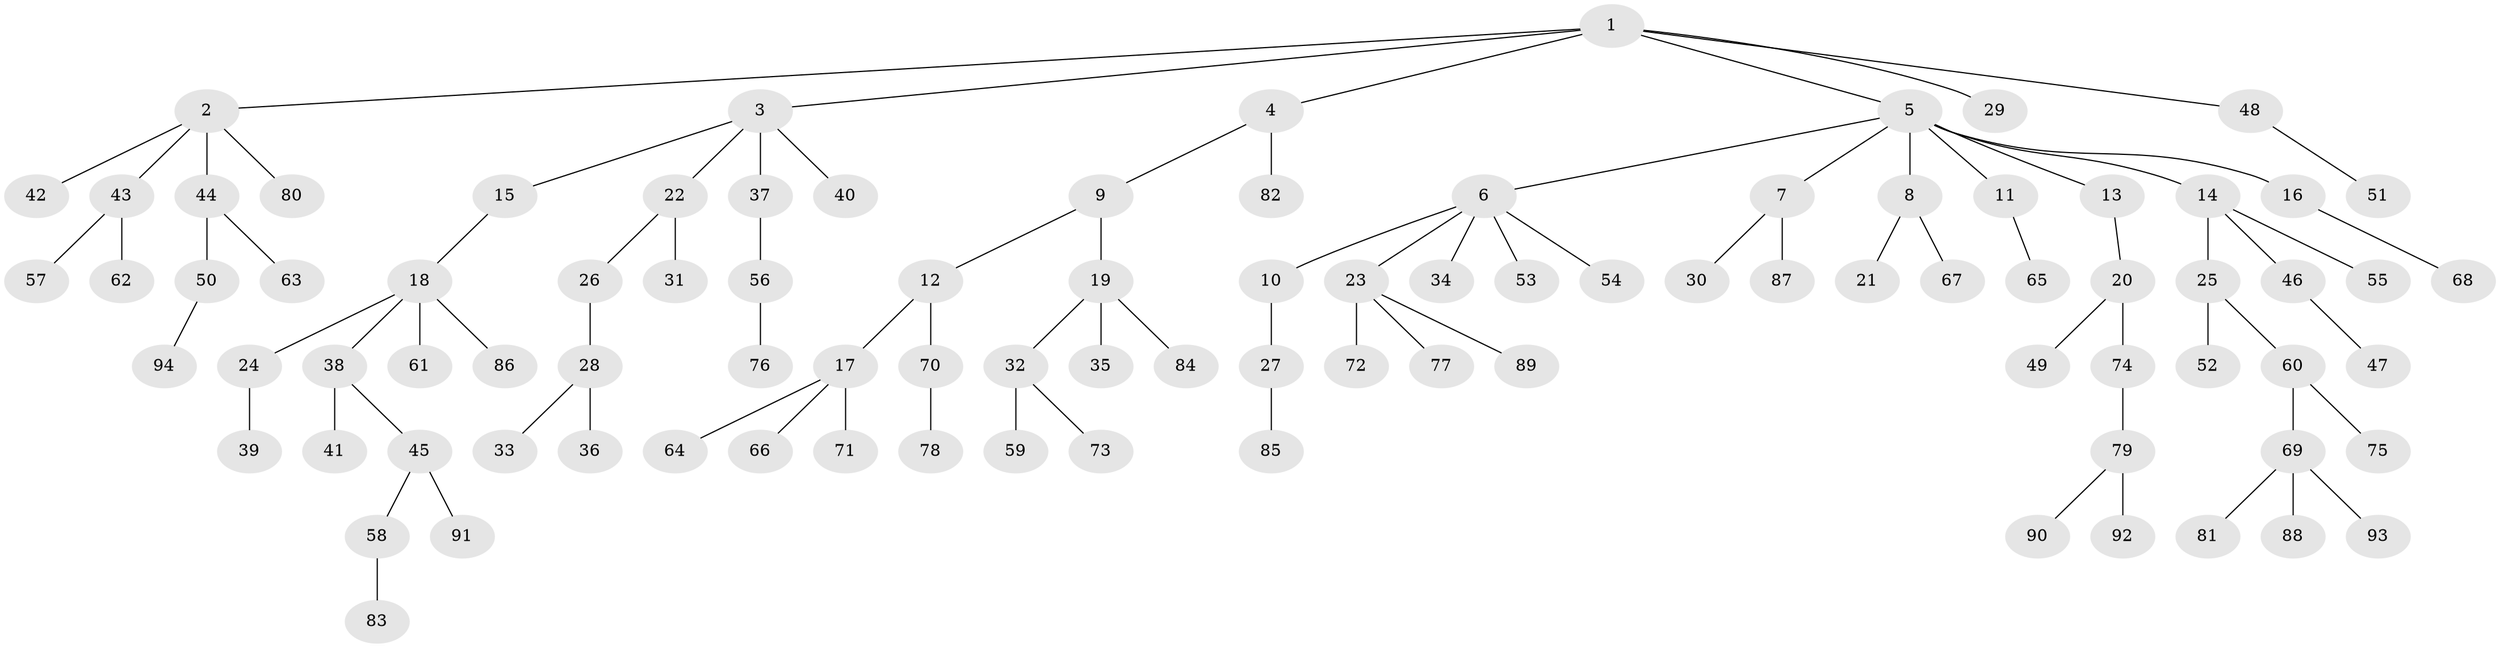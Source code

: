 // coarse degree distribution, {5: 0.03076923076923077, 4: 0.06153846153846154, 2: 0.24615384615384617, 9: 0.015384615384615385, 6: 0.015384615384615385, 1: 0.5230769230769231, 3: 0.1076923076923077}
// Generated by graph-tools (version 1.1) at 2025/42/03/06/25 10:42:03]
// undirected, 94 vertices, 93 edges
graph export_dot {
graph [start="1"]
  node [color=gray90,style=filled];
  1;
  2;
  3;
  4;
  5;
  6;
  7;
  8;
  9;
  10;
  11;
  12;
  13;
  14;
  15;
  16;
  17;
  18;
  19;
  20;
  21;
  22;
  23;
  24;
  25;
  26;
  27;
  28;
  29;
  30;
  31;
  32;
  33;
  34;
  35;
  36;
  37;
  38;
  39;
  40;
  41;
  42;
  43;
  44;
  45;
  46;
  47;
  48;
  49;
  50;
  51;
  52;
  53;
  54;
  55;
  56;
  57;
  58;
  59;
  60;
  61;
  62;
  63;
  64;
  65;
  66;
  67;
  68;
  69;
  70;
  71;
  72;
  73;
  74;
  75;
  76;
  77;
  78;
  79;
  80;
  81;
  82;
  83;
  84;
  85;
  86;
  87;
  88;
  89;
  90;
  91;
  92;
  93;
  94;
  1 -- 2;
  1 -- 3;
  1 -- 4;
  1 -- 5;
  1 -- 29;
  1 -- 48;
  2 -- 42;
  2 -- 43;
  2 -- 44;
  2 -- 80;
  3 -- 15;
  3 -- 22;
  3 -- 37;
  3 -- 40;
  4 -- 9;
  4 -- 82;
  5 -- 6;
  5 -- 7;
  5 -- 8;
  5 -- 11;
  5 -- 13;
  5 -- 14;
  5 -- 16;
  6 -- 10;
  6 -- 23;
  6 -- 34;
  6 -- 53;
  6 -- 54;
  7 -- 30;
  7 -- 87;
  8 -- 21;
  8 -- 67;
  9 -- 12;
  9 -- 19;
  10 -- 27;
  11 -- 65;
  12 -- 17;
  12 -- 70;
  13 -- 20;
  14 -- 25;
  14 -- 46;
  14 -- 55;
  15 -- 18;
  16 -- 68;
  17 -- 64;
  17 -- 66;
  17 -- 71;
  18 -- 24;
  18 -- 38;
  18 -- 61;
  18 -- 86;
  19 -- 32;
  19 -- 35;
  19 -- 84;
  20 -- 49;
  20 -- 74;
  22 -- 26;
  22 -- 31;
  23 -- 72;
  23 -- 77;
  23 -- 89;
  24 -- 39;
  25 -- 52;
  25 -- 60;
  26 -- 28;
  27 -- 85;
  28 -- 33;
  28 -- 36;
  32 -- 59;
  32 -- 73;
  37 -- 56;
  38 -- 41;
  38 -- 45;
  43 -- 57;
  43 -- 62;
  44 -- 50;
  44 -- 63;
  45 -- 58;
  45 -- 91;
  46 -- 47;
  48 -- 51;
  50 -- 94;
  56 -- 76;
  58 -- 83;
  60 -- 69;
  60 -- 75;
  69 -- 81;
  69 -- 88;
  69 -- 93;
  70 -- 78;
  74 -- 79;
  79 -- 90;
  79 -- 92;
}
